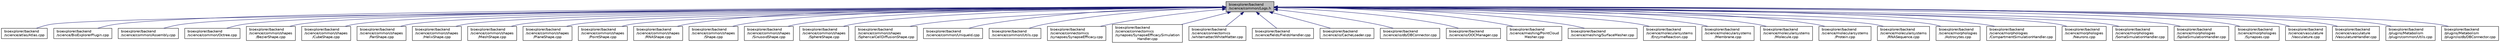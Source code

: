 digraph "bioexplorer/backend/science/common/Logs.h"
{
 // LATEX_PDF_SIZE
  edge [fontname="Helvetica",fontsize="10",labelfontname="Helvetica",labelfontsize="10"];
  node [fontname="Helvetica",fontsize="10",shape=record];
  Node1 [label="bioexplorer/backend\l/science/common/Logs.h",height=0.2,width=0.4,color="black", fillcolor="grey75", style="filled", fontcolor="black",tooltip=" "];
  Node1 -> Node2 [dir="back",color="midnightblue",fontsize="10",style="solid",fontname="Helvetica"];
  Node2 [label="bioexplorer/backend\l/science/atlas/Atlas.cpp",height=0.2,width=0.4,color="black", fillcolor="white", style="filled",URL="$d3/db5/Atlas_8cpp.html",tooltip=" "];
  Node1 -> Node3 [dir="back",color="midnightblue",fontsize="10",style="solid",fontname="Helvetica"];
  Node3 [label="bioexplorer/backend\l/science/BioExplorerPlugin.cpp",height=0.2,width=0.4,color="black", fillcolor="white", style="filled",URL="$d2/d19/BioExplorerPlugin_8cpp.html",tooltip=" "];
  Node1 -> Node4 [dir="back",color="midnightblue",fontsize="10",style="solid",fontname="Helvetica"];
  Node4 [label="bioexplorer/backend\l/science/common/Assembly.cpp",height=0.2,width=0.4,color="black", fillcolor="white", style="filled",URL="$df/d5c/Assembly_8cpp.html",tooltip=" "];
  Node1 -> Node5 [dir="back",color="midnightblue",fontsize="10",style="solid",fontname="Helvetica"];
  Node5 [label="bioexplorer/backend\l/science/common/Octree.cpp",height=0.2,width=0.4,color="black", fillcolor="white", style="filled",URL="$dd/d4a/Octree_8cpp.html",tooltip=" "];
  Node1 -> Node6 [dir="back",color="midnightblue",fontsize="10",style="solid",fontname="Helvetica"];
  Node6 [label="bioexplorer/backend\l/science/common/shapes\l/BezierShape.cpp",height=0.2,width=0.4,color="black", fillcolor="white", style="filled",URL="$d6/d6b/BezierShape_8cpp.html",tooltip=" "];
  Node1 -> Node7 [dir="back",color="midnightblue",fontsize="10",style="solid",fontname="Helvetica"];
  Node7 [label="bioexplorer/backend\l/science/common/shapes\l/CubeShape.cpp",height=0.2,width=0.4,color="black", fillcolor="white", style="filled",URL="$d1/dd8/CubeShape_8cpp.html",tooltip=" "];
  Node1 -> Node8 [dir="back",color="midnightblue",fontsize="10",style="solid",fontname="Helvetica"];
  Node8 [label="bioexplorer/backend\l/science/common/shapes\l/FanShape.cpp",height=0.2,width=0.4,color="black", fillcolor="white", style="filled",URL="$d5/dac/FanShape_8cpp.html",tooltip=" "];
  Node1 -> Node9 [dir="back",color="midnightblue",fontsize="10",style="solid",fontname="Helvetica"];
  Node9 [label="bioexplorer/backend\l/science/common/shapes\l/HelixShape.cpp",height=0.2,width=0.4,color="black", fillcolor="white", style="filled",URL="$d5/d5d/HelixShape_8cpp.html",tooltip=" "];
  Node1 -> Node10 [dir="back",color="midnightblue",fontsize="10",style="solid",fontname="Helvetica"];
  Node10 [label="bioexplorer/backend\l/science/common/shapes\l/MeshShape.cpp",height=0.2,width=0.4,color="black", fillcolor="white", style="filled",URL="$d4/d6a/MeshShape_8cpp.html",tooltip=" "];
  Node1 -> Node11 [dir="back",color="midnightblue",fontsize="10",style="solid",fontname="Helvetica"];
  Node11 [label="bioexplorer/backend\l/science/common/shapes\l/PlaneShape.cpp",height=0.2,width=0.4,color="black", fillcolor="white", style="filled",URL="$d6/d48/PlaneShape_8cpp.html",tooltip=" "];
  Node1 -> Node12 [dir="back",color="midnightblue",fontsize="10",style="solid",fontname="Helvetica"];
  Node12 [label="bioexplorer/backend\l/science/common/shapes\l/PointShape.cpp",height=0.2,width=0.4,color="black", fillcolor="white", style="filled",URL="$d3/d26/PointShape_8cpp.html",tooltip=" "];
  Node1 -> Node13 [dir="back",color="midnightblue",fontsize="10",style="solid",fontname="Helvetica"];
  Node13 [label="bioexplorer/backend\l/science/common/shapes\l/RNAShape.cpp",height=0.2,width=0.4,color="black", fillcolor="white", style="filled",URL="$d1/d64/RNAShape_8cpp.html",tooltip=" "];
  Node1 -> Node14 [dir="back",color="midnightblue",fontsize="10",style="solid",fontname="Helvetica"];
  Node14 [label="bioexplorer/backend\l/science/common/shapes\l/Shape.cpp",height=0.2,width=0.4,color="black", fillcolor="white", style="filled",URL="$d6/dbd/Shape_8cpp.html",tooltip=" "];
  Node1 -> Node15 [dir="back",color="midnightblue",fontsize="10",style="solid",fontname="Helvetica"];
  Node15 [label="bioexplorer/backend\l/science/common/shapes\l/SinusoidShape.cpp",height=0.2,width=0.4,color="black", fillcolor="white", style="filled",URL="$da/db8/SinusoidShape_8cpp.html",tooltip=" "];
  Node1 -> Node16 [dir="back",color="midnightblue",fontsize="10",style="solid",fontname="Helvetica"];
  Node16 [label="bioexplorer/backend\l/science/common/shapes\l/SphereShape.cpp",height=0.2,width=0.4,color="black", fillcolor="white", style="filled",URL="$de/d9a/SphereShape_8cpp.html",tooltip=" "];
  Node1 -> Node17 [dir="back",color="midnightblue",fontsize="10",style="solid",fontname="Helvetica"];
  Node17 [label="bioexplorer/backend\l/science/common/shapes\l/SphericalCellDiffusionShape.cpp",height=0.2,width=0.4,color="black", fillcolor="white", style="filled",URL="$d9/dca/SphericalCellDiffusionShape_8cpp.html",tooltip=" "];
  Node1 -> Node18 [dir="back",color="midnightblue",fontsize="10",style="solid",fontname="Helvetica"];
  Node18 [label="bioexplorer/backend\l/science/common/UniqueId.cpp",height=0.2,width=0.4,color="black", fillcolor="white", style="filled",URL="$d7/d1b/UniqueId_8cpp.html",tooltip=" "];
  Node1 -> Node19 [dir="back",color="midnightblue",fontsize="10",style="solid",fontname="Helvetica"];
  Node19 [label="bioexplorer/backend\l/science/common/Utils.cpp",height=0.2,width=0.4,color="black", fillcolor="white", style="filled",URL="$de/d1e/bioexplorer_2backend_2science_2common_2Utils_8cpp.html",tooltip=" "];
  Node1 -> Node20 [dir="back",color="midnightblue",fontsize="10",style="solid",fontname="Helvetica"];
  Node20 [label="bioexplorer/backend\l/science/connectomics\l/synapses/SynapseEfficacy.cpp",height=0.2,width=0.4,color="black", fillcolor="white", style="filled",URL="$d7/d27/SynapseEfficacy_8cpp.html",tooltip=" "];
  Node1 -> Node21 [dir="back",color="midnightblue",fontsize="10",style="solid",fontname="Helvetica"];
  Node21 [label="bioexplorer/backend\l/science/connectomics\l/synapses/SynapseEfficacySimulation\lHandler.cpp",height=0.2,width=0.4,color="black", fillcolor="white", style="filled",URL="$d3/de8/SynapseEfficacySimulationHandler_8cpp.html",tooltip=" "];
  Node1 -> Node22 [dir="back",color="midnightblue",fontsize="10",style="solid",fontname="Helvetica"];
  Node22 [label="bioexplorer/backend\l/science/connectomics\l/whitematter/WhiteMatter.cpp",height=0.2,width=0.4,color="black", fillcolor="white", style="filled",URL="$db/d99/WhiteMatter_8cpp.html",tooltip=" "];
  Node1 -> Node23 [dir="back",color="midnightblue",fontsize="10",style="solid",fontname="Helvetica"];
  Node23 [label="bioexplorer/backend\l/science/fields/FieldsHandler.cpp",height=0.2,width=0.4,color="black", fillcolor="white", style="filled",URL="$d9/dc0/FieldsHandler_8cpp.html",tooltip=" "];
  Node1 -> Node24 [dir="back",color="midnightblue",fontsize="10",style="solid",fontname="Helvetica"];
  Node24 [label="bioexplorer/backend\l/science/io/CacheLoader.cpp",height=0.2,width=0.4,color="black", fillcolor="white", style="filled",URL="$d5/dec/CacheLoader_8cpp.html",tooltip=" "];
  Node1 -> Node25 [dir="back",color="midnightblue",fontsize="10",style="solid",fontname="Helvetica"];
  Node25 [label="bioexplorer/backend\l/science/io/db/DBConnector.cpp",height=0.2,width=0.4,color="black", fillcolor="white", style="filled",URL="$dc/d2b/science_2io_2db_2DBConnector_8cpp.html",tooltip=" "];
  Node1 -> Node26 [dir="back",color="midnightblue",fontsize="10",style="solid",fontname="Helvetica"];
  Node26 [label="bioexplorer/backend\l/science/io/OOCManager.cpp",height=0.2,width=0.4,color="black", fillcolor="white", style="filled",URL="$de/d91/OOCManager_8cpp.html",tooltip=" "];
  Node1 -> Node27 [dir="back",color="midnightblue",fontsize="10",style="solid",fontname="Helvetica"];
  Node27 [label="bioexplorer/backend\l/science/meshing/PointCloud\lMesher.cpp",height=0.2,width=0.4,color="black", fillcolor="white", style="filled",URL="$dc/ddb/science_2meshing_2PointCloudMesher_8cpp.html",tooltip=" "];
  Node1 -> Node28 [dir="back",color="midnightblue",fontsize="10",style="solid",fontname="Helvetica"];
  Node28 [label="bioexplorer/backend\l/science/meshing/SurfaceMesher.cpp",height=0.2,width=0.4,color="black", fillcolor="white", style="filled",URL="$d8/de3/SurfaceMesher_8cpp.html",tooltip=" "];
  Node1 -> Node29 [dir="back",color="midnightblue",fontsize="10",style="solid",fontname="Helvetica"];
  Node29 [label="bioexplorer/backend\l/science/molecularsystems\l/EnzymeReaction.cpp",height=0.2,width=0.4,color="black", fillcolor="white", style="filled",URL="$db/dd8/EnzymeReaction_8cpp.html",tooltip=" "];
  Node1 -> Node30 [dir="back",color="midnightblue",fontsize="10",style="solid",fontname="Helvetica"];
  Node30 [label="bioexplorer/backend\l/science/molecularsystems\l/Membrane.cpp",height=0.2,width=0.4,color="black", fillcolor="white", style="filled",URL="$d9/d00/Membrane_8cpp.html",tooltip=" "];
  Node1 -> Node31 [dir="back",color="midnightblue",fontsize="10",style="solid",fontname="Helvetica"];
  Node31 [label="bioexplorer/backend\l/science/molecularsystems\l/Molecule.cpp",height=0.2,width=0.4,color="black", fillcolor="white", style="filled",URL="$dc/db1/Molecule_8cpp.html",tooltip=" "];
  Node1 -> Node32 [dir="back",color="midnightblue",fontsize="10",style="solid",fontname="Helvetica"];
  Node32 [label="bioexplorer/backend\l/science/molecularsystems\l/Protein.cpp",height=0.2,width=0.4,color="black", fillcolor="white", style="filled",URL="$d1/dc7/Protein_8cpp.html",tooltip=" "];
  Node1 -> Node33 [dir="back",color="midnightblue",fontsize="10",style="solid",fontname="Helvetica"];
  Node33 [label="bioexplorer/backend\l/science/molecularsystems\l/RNASequence.cpp",height=0.2,width=0.4,color="black", fillcolor="white", style="filled",URL="$da/d80/RNASequence_8cpp.html",tooltip=" "];
  Node1 -> Node34 [dir="back",color="midnightblue",fontsize="10",style="solid",fontname="Helvetica"];
  Node34 [label="bioexplorer/backend\l/science/morphologies\l/Astrocytes.cpp",height=0.2,width=0.4,color="black", fillcolor="white", style="filled",URL="$da/db7/Astrocytes_8cpp.html",tooltip=" "];
  Node1 -> Node35 [dir="back",color="midnightblue",fontsize="10",style="solid",fontname="Helvetica"];
  Node35 [label="bioexplorer/backend\l/science/morphologies\l/CompartmentSimulationHandler.cpp",height=0.2,width=0.4,color="black", fillcolor="white", style="filled",URL="$db/d14/CompartmentSimulationHandler_8cpp.html",tooltip=" "];
  Node1 -> Node36 [dir="back",color="midnightblue",fontsize="10",style="solid",fontname="Helvetica"];
  Node36 [label="bioexplorer/backend\l/science/morphologies\l/Neurons.cpp",height=0.2,width=0.4,color="black", fillcolor="white", style="filled",URL="$dc/d88/Neurons_8cpp.html",tooltip=" "];
  Node1 -> Node37 [dir="back",color="midnightblue",fontsize="10",style="solid",fontname="Helvetica"];
  Node37 [label="bioexplorer/backend\l/science/morphologies\l/SomaSimulationHandler.cpp",height=0.2,width=0.4,color="black", fillcolor="white", style="filled",URL="$d9/d4b/SomaSimulationHandler_8cpp.html",tooltip=" "];
  Node1 -> Node38 [dir="back",color="midnightblue",fontsize="10",style="solid",fontname="Helvetica"];
  Node38 [label="bioexplorer/backend\l/science/morphologies\l/SpikeSimulationHandler.cpp",height=0.2,width=0.4,color="black", fillcolor="white", style="filled",URL="$d2/dc6/science_2morphologies_2SpikeSimulationHandler_8cpp.html",tooltip=" "];
  Node1 -> Node39 [dir="back",color="midnightblue",fontsize="10",style="solid",fontname="Helvetica"];
  Node39 [label="bioexplorer/backend\l/science/morphologies\l/Synapses.cpp",height=0.2,width=0.4,color="black", fillcolor="white", style="filled",URL="$df/db9/Synapses_8cpp.html",tooltip=" "];
  Node1 -> Node40 [dir="back",color="midnightblue",fontsize="10",style="solid",fontname="Helvetica"];
  Node40 [label="bioexplorer/backend\l/science/vasculature\l/Vasculature.cpp",height=0.2,width=0.4,color="black", fillcolor="white", style="filled",URL="$d2/df8/Vasculature_8cpp.html",tooltip=" "];
  Node1 -> Node41 [dir="back",color="midnightblue",fontsize="10",style="solid",fontname="Helvetica"];
  Node41 [label="bioexplorer/backend\l/science/vasculature\l/VasculatureHandler.cpp",height=0.2,width=0.4,color="black", fillcolor="white", style="filled",URL="$df/d09/VasculatureHandler_8cpp.html",tooltip=" "];
  Node1 -> Node42 [dir="back",color="midnightblue",fontsize="10",style="solid",fontname="Helvetica"];
  Node42 [label="bioexplorer/backend\l/plugins/Metabolism\l/plugin/common/Utils.cpp",height=0.2,width=0.4,color="black", fillcolor="white", style="filled",URL="$dc/d85/bioexplorer_2backend_2plugins_2Metabolism_2plugin_2common_2Utils_8cpp.html",tooltip=" "];
  Node1 -> Node43 [dir="back",color="midnightblue",fontsize="10",style="solid",fontname="Helvetica"];
  Node43 [label="bioexplorer/backend\l/plugins/Metabolism\l/plugin/io/db/DBConnector.cpp",height=0.2,width=0.4,color="black", fillcolor="white", style="filled",URL="$d3/dd4/plugins_2Metabolism_2plugin_2io_2db_2DBConnector_8cpp.html",tooltip=" "];
}
